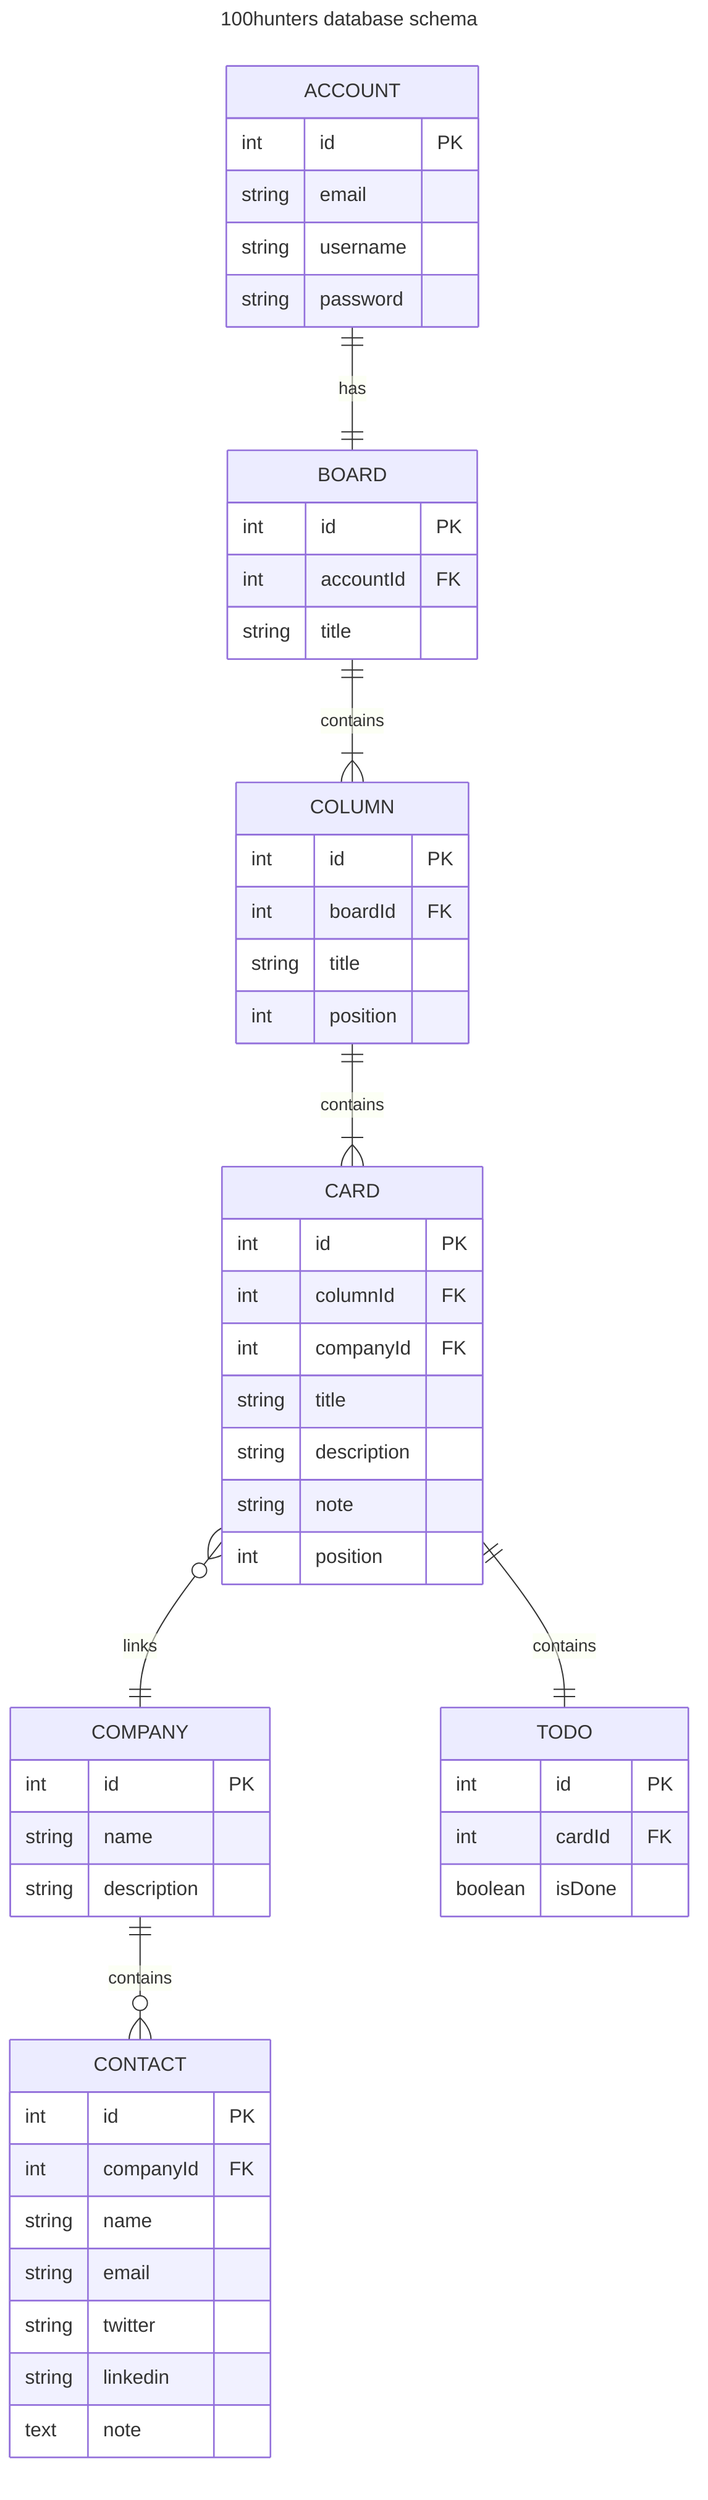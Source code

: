 ---
title: 100hunters database schema
---
erDiagram
    ACCOUNT {
        int id PK
        string email
        string username
        string password
    }
    ACCOUNT ||--|| BOARD : has
    BOARD {
        int id PK
        int accountId FK
        string title
    }
    BOARD ||--|{ COLUMN : contains
    COLUMN {
        int id PK
        int boardId FK
        string title
        int position
    }
    COLUMN ||--|{ CARD : contains
    CARD {
        int id PK
        int columnId FK
        int companyId FK
        string title
        string description
        string note
        int position
    }
    CARD }o--|| COMPANY : links
    COMPANY {
        int id PK
        string name
        string description
    }
    COMPANY ||--o{ CONTACT : contains
    CONTACT {
        int id PK
        int companyId FK
        string name
        string email
        string twitter
        string linkedin
        text note
    }
    CARD ||--|| TODO : contains
    TODO {
        int id PK
        int cardId FK
        boolean isDone
    }